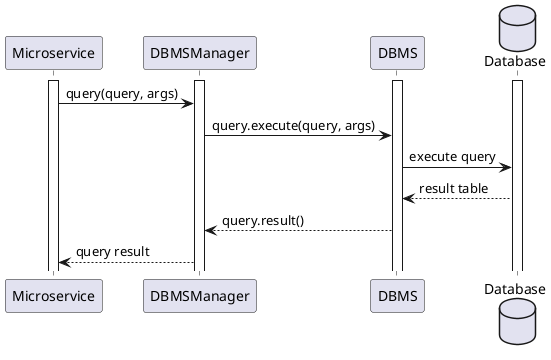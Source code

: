 @startuml

participant Microservice as ms
participant DBMSManager as dm 
participant DBMS as dbms
database Database as db

activate db
activate dbms
activate dm
'dm -> dbms : connection.open(connection_data) 
'dbms -> dm : connection.opened()
activate ms
ms -> dm : query(query, args)
dm -> dbms : query.execute(query, args)
dbms -> db : execute query
db --> dbms : result table
dbms --> dm : query.result()
dm --> ms : query result
'deactivate ms

@enduml
